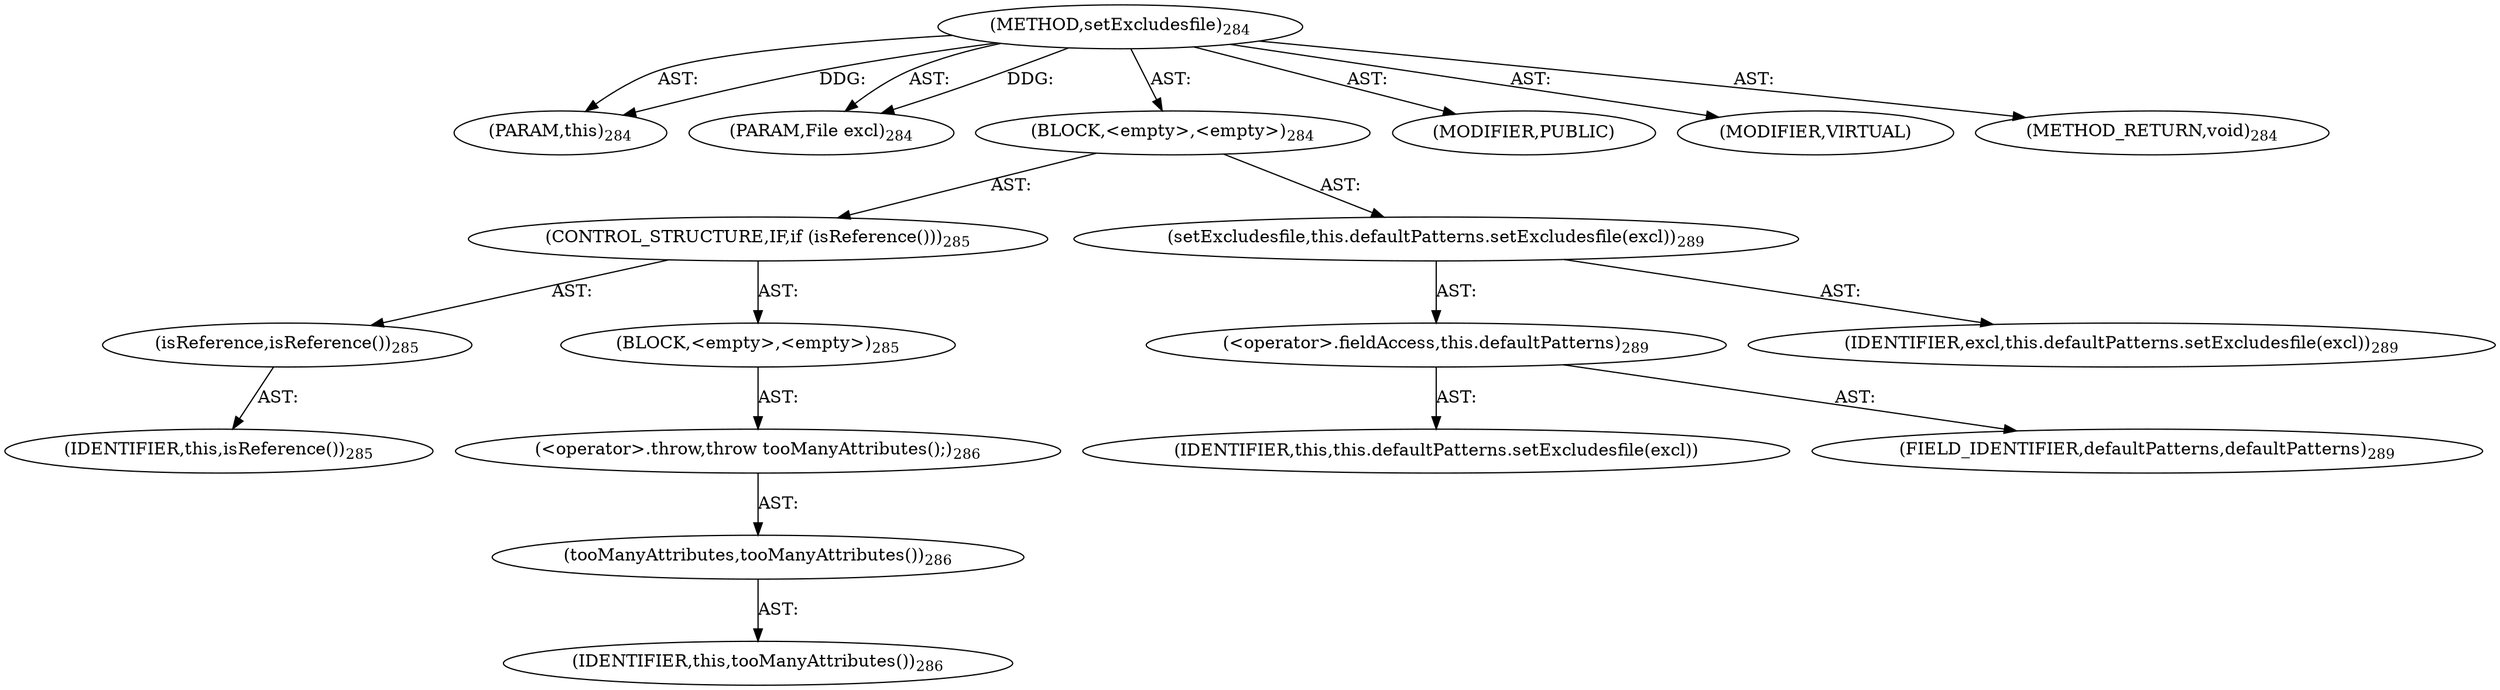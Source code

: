 digraph "setExcludesfile" {  
"111669149710" [label = <(METHOD,setExcludesfile)<SUB>284</SUB>> ]
"115964117004" [label = <(PARAM,this)<SUB>284</SUB>> ]
"115964117050" [label = <(PARAM,File excl)<SUB>284</SUB>> ]
"25769803804" [label = <(BLOCK,&lt;empty&gt;,&lt;empty&gt;)<SUB>284</SUB>> ]
"47244640270" [label = <(CONTROL_STRUCTURE,IF,if (isReference()))<SUB>285</SUB>> ]
"30064771218" [label = <(isReference,isReference())<SUB>285</SUB>> ]
"68719476765" [label = <(IDENTIFIER,this,isReference())<SUB>285</SUB>> ]
"25769803805" [label = <(BLOCK,&lt;empty&gt;,&lt;empty&gt;)<SUB>285</SUB>> ]
"30064771219" [label = <(&lt;operator&gt;.throw,throw tooManyAttributes();)<SUB>286</SUB>> ]
"30064771220" [label = <(tooManyAttributes,tooManyAttributes())<SUB>286</SUB>> ]
"68719476766" [label = <(IDENTIFIER,this,tooManyAttributes())<SUB>286</SUB>> ]
"30064771221" [label = <(setExcludesfile,this.defaultPatterns.setExcludesfile(excl))<SUB>289</SUB>> ]
"30064771222" [label = <(&lt;operator&gt;.fieldAccess,this.defaultPatterns)<SUB>289</SUB>> ]
"68719476907" [label = <(IDENTIFIER,this,this.defaultPatterns.setExcludesfile(excl))> ]
"55834574894" [label = <(FIELD_IDENTIFIER,defaultPatterns,defaultPatterns)<SUB>289</SUB>> ]
"68719476908" [label = <(IDENTIFIER,excl,this.defaultPatterns.setExcludesfile(excl))<SUB>289</SUB>> ]
"133143986211" [label = <(MODIFIER,PUBLIC)> ]
"133143986212" [label = <(MODIFIER,VIRTUAL)> ]
"128849018894" [label = <(METHOD_RETURN,void)<SUB>284</SUB>> ]
  "111669149710" -> "115964117004"  [ label = "AST: "] 
  "111669149710" -> "115964117050"  [ label = "AST: "] 
  "111669149710" -> "25769803804"  [ label = "AST: "] 
  "111669149710" -> "133143986211"  [ label = "AST: "] 
  "111669149710" -> "133143986212"  [ label = "AST: "] 
  "111669149710" -> "128849018894"  [ label = "AST: "] 
  "25769803804" -> "47244640270"  [ label = "AST: "] 
  "25769803804" -> "30064771221"  [ label = "AST: "] 
  "47244640270" -> "30064771218"  [ label = "AST: "] 
  "47244640270" -> "25769803805"  [ label = "AST: "] 
  "30064771218" -> "68719476765"  [ label = "AST: "] 
  "25769803805" -> "30064771219"  [ label = "AST: "] 
  "30064771219" -> "30064771220"  [ label = "AST: "] 
  "30064771220" -> "68719476766"  [ label = "AST: "] 
  "30064771221" -> "30064771222"  [ label = "AST: "] 
  "30064771221" -> "68719476908"  [ label = "AST: "] 
  "30064771222" -> "68719476907"  [ label = "AST: "] 
  "30064771222" -> "55834574894"  [ label = "AST: "] 
  "111669149710" -> "115964117004"  [ label = "DDG: "] 
  "111669149710" -> "115964117050"  [ label = "DDG: "] 
}
